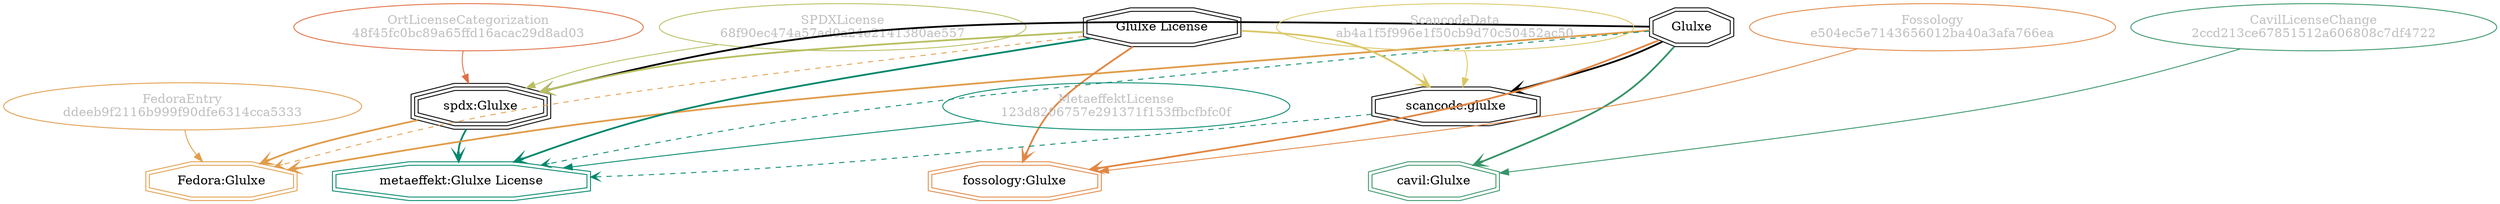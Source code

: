 strict digraph {
    node [shape=box];
    graph [splines=curved];
    2048 [label="SPDXLicense\n68f90ec474a57ad0a24e2141380ae557"
         ,fontcolor=gray
         ,color="#b8bf62"
         ,fillcolor="beige;1"
         ,shape=ellipse];
    2049 [label="spdx:Glulxe"
         ,shape=tripleoctagon];
    2050 [label=Glulxe
         ,shape=doubleoctagon];
    2051 [label="Glulxe License"
         ,shape=doubleoctagon];
    6734 [label="FedoraEntry\nddeeb9f2116b999f90dfe6314cca5333"
         ,fontcolor=gray
         ,color="#e09d4b"
         ,fillcolor="beige;1"
         ,shape=ellipse];
    6735 [label="Fedora:Glulxe"
         ,color="#e09d4b"
         ,shape=doubleoctagon];
    15995 [label="ScancodeData\nab4a1f5f996e1f50cb9d70c50452ac50"
          ,fontcolor=gray
          ,color="#dac767"
          ,fillcolor="beige;1"
          ,shape=ellipse];
    15996 [label="scancode:glulxe"
          ,shape=doubleoctagon];
    27818 [label="Fossology\ne504ec5e7143656012ba40a3afa766ea"
          ,fontcolor=gray
          ,color="#e18745"
          ,fillcolor="beige;1"
          ,shape=ellipse];
    27819 [label="fossology:Glulxe"
          ,color="#e18745"
          ,shape=doubleoctagon];
    28732 [label="OrtLicenseCategorization\n48f45fc0bc89a65ffd16acac29d8ad03"
          ,fontcolor=gray
          ,color="#e06f45"
          ,fillcolor="beige;1"
          ,shape=ellipse];
    36880 [label="CavilLicenseChange\n2ccd213ce67851512a606808c7df4722"
          ,fontcolor=gray
          ,color="#379469"
          ,fillcolor="beige;1"
          ,shape=ellipse];
    36881 [label="cavil:Glulxe"
          ,color="#379469"
          ,shape=doubleoctagon];
    43094 [label="MetaeffektLicense\n123d8206757e291371f153ffbcfbfc0f"
          ,fontcolor=gray
          ,color="#00876c"
          ,fillcolor="beige;1"
          ,shape=ellipse];
    43095 [label="metaeffekt:Glulxe License"
          ,color="#00876c"
          ,shape=doubleoctagon];
    2048 -> 2049 [weight=0.5
                 ,color="#b8bf62"];
    2049 -> 6735 [style=bold
                 ,arrowhead=vee
                 ,weight=0.7
                 ,color="#e09d4b"];
    2049 -> 43095 [style=bold
                  ,arrowhead=vee
                  ,weight=0.7
                  ,color="#00876c"];
    2050 -> 2049 [style=bold
                 ,arrowhead=vee
                 ,weight=0.7];
    2050 -> 6735 [style=bold
                 ,arrowhead=vee
                 ,weight=0.7
                 ,color="#e09d4b"];
    2050 -> 6735 [style=bold
                 ,arrowhead=vee
                 ,weight=0.7
                 ,color="#e09d4b"];
    2050 -> 15996 [style=bold
                  ,arrowhead=vee
                  ,weight=0.7];
    2050 -> 27819 [style=bold
                  ,arrowhead=vee
                  ,weight=0.7
                  ,color="#e18745"];
    2050 -> 36881 [style=bold
                  ,arrowhead=vee
                  ,weight=0.7
                  ,color="#379469"];
    2050 -> 36881 [style=bold
                  ,arrowhead=vee
                  ,weight=0.7
                  ,color="#379469"];
    2050 -> 43095 [style=dashed
                  ,arrowhead=vee
                  ,weight=0.5
                  ,color="#00876c"];
    2051 -> 2049 [style=bold
                 ,arrowhead=vee
                 ,weight=0.7
                 ,color="#b8bf62"];
    2051 -> 6735 [style=dashed
                 ,arrowhead=vee
                 ,weight=0.5
                 ,color="#e09d4b"];
    2051 -> 15996 [style=bold
                  ,arrowhead=vee
                  ,weight=0.7
                  ,color="#dac767"];
    2051 -> 27819 [style=bold
                  ,arrowhead=vee
                  ,weight=0.7
                  ,color="#e18745"];
    2051 -> 43095 [style=bold
                  ,arrowhead=vee
                  ,weight=0.7
                  ,color="#00876c"];
    2051 -> 43095 [style=bold
                  ,arrowhead=vee
                  ,weight=0.7
                  ,color="#00876c"];
    6734 -> 6735 [weight=0.5
                 ,color="#e09d4b"];
    15995 -> 15996 [weight=0.5
                   ,color="#dac767"];
    15996 -> 43095 [style=dashed
                   ,arrowhead=vee
                   ,weight=0.5
                   ,color="#00876c"];
    27818 -> 27819 [weight=0.5
                   ,color="#e18745"];
    28732 -> 2049 [weight=0.5
                  ,color="#e06f45"];
    36880 -> 36881 [weight=0.5
                   ,color="#379469"];
    43094 -> 43095 [weight=0.5
                   ,color="#00876c"];
}
